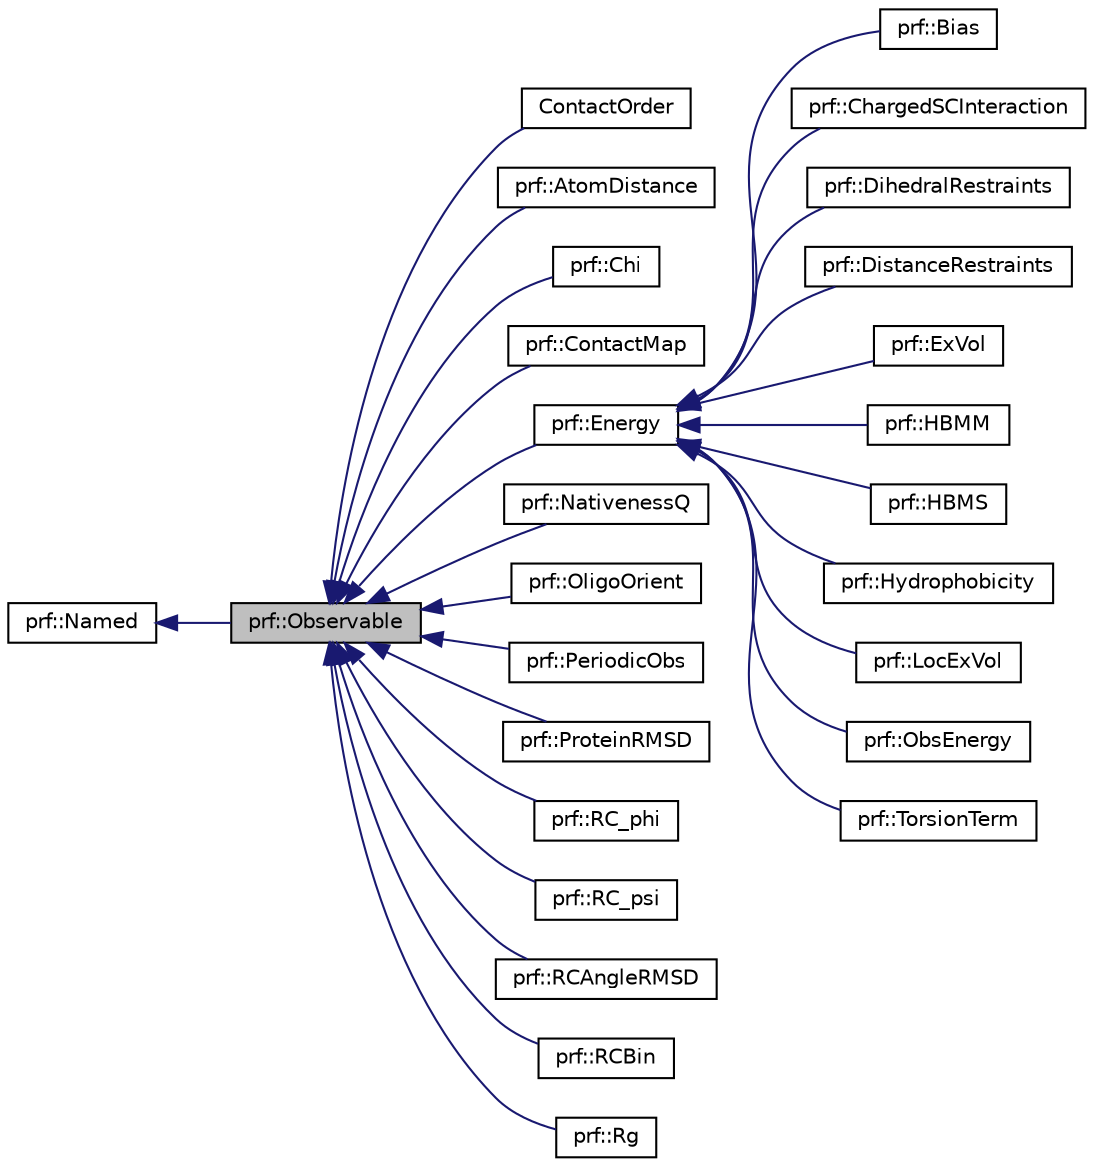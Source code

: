 digraph "prf::Observable"
{
  bgcolor="transparent";
  edge [fontname="Helvetica",fontsize="10",labelfontname="Helvetica",labelfontsize="10"];
  node [fontname="Helvetica",fontsize="10",shape=record];
  rankdir="LR";
  Node1 [label="prf::Observable",height=0.2,width=0.4,color="black", fillcolor="grey75", style="filled" fontcolor="black"];
  Node2 -> Node1 [dir="back",color="midnightblue",fontsize="10",style="solid",fontname="Helvetica"];
  Node2 [label="prf::Named",height=0.2,width=0.4,color="black",URL="$classprf_1_1Named.html",tooltip="Anything that has a name."];
  Node1 -> Node3 [dir="back",color="midnightblue",fontsize="10",style="solid",fontname="Helvetica"];
  Node3 [label="ContactOrder",height=0.2,width=0.4,color="black",URL="$classContactOrder.html",tooltip="Relative contact order."];
  Node1 -> Node4 [dir="back",color="midnightblue",fontsize="10",style="solid",fontname="Helvetica"];
  Node4 [label="prf::AtomDistance",height=0.2,width=0.4,color="black",URL="$classprf_1_1AtomDistance.html",tooltip="Distance between two designated atoms."];
  Node1 -> Node5 [dir="back",color="midnightblue",fontsize="10",style="solid",fontname="Helvetica"];
  Node5 [label="prf::Chi",height=0.2,width=0.4,color="black",URL="$classprf_1_1Chi.html",tooltip="A single side chain Chi angle as an observable."];
  Node1 -> Node6 [dir="back",color="midnightblue",fontsize="10",style="solid",fontname="Helvetica"];
  Node6 [label="prf::ContactMap",height=0.2,width=0.4,color="black",URL="$classprf_1_1ContactMap.html",tooltip="Utility to help keep track of a set of contacts."];
  Node1 -> Node7 [dir="back",color="midnightblue",fontsize="10",style="solid",fontname="Helvetica"];
  Node7 [label="prf::Energy",height=0.2,width=0.4,color="black",URL="$classprf_1_1Energy.html",tooltip="Energy base class."];
  Node7 -> Node8 [dir="back",color="midnightblue",fontsize="10",style="solid",fontname="Helvetica"];
  Node8 [label="prf::Bias",height=0.2,width=0.4,color="black",URL="$classprf_1_1Bias.html",tooltip="Bias or E_{loc}."];
  Node7 -> Node9 [dir="back",color="midnightblue",fontsize="10",style="solid",fontname="Helvetica"];
  Node9 [label="prf::ChargedSCInteraction",height=0.2,width=0.4,color="black",URL="$classprf_1_1ChargedSCInteraction.html",tooltip="Effective hydrophobic attraction between non-polar side chains."];
  Node7 -> Node10 [dir="back",color="midnightblue",fontsize="10",style="solid",fontname="Helvetica"];
  Node10 [label="prf::DihedralRestraints",height=0.2,width=0.4,color="black",URL="$classprf_1_1DihedralRestraints.html",tooltip="A restraint energy term based on dihedral angles."];
  Node7 -> Node11 [dir="back",color="midnightblue",fontsize="10",style="solid",fontname="Helvetica"];
  Node11 [label="prf::DistanceRestraints",height=0.2,width=0.4,color="black",URL="$classprf_1_1DistanceRestraints.html",tooltip="Distance restraints."];
  Node7 -> Node12 [dir="back",color="midnightblue",fontsize="10",style="solid",fontname="Helvetica"];
  Node12 [label="prf::ExVol",height=0.2,width=0.4,color="black",URL="$classprf_1_1ExVol.html",tooltip="The excluded volume term."];
  Node7 -> Node13 [dir="back",color="midnightblue",fontsize="10",style="solid",fontname="Helvetica"];
  Node13 [label="prf::HBMM",height=0.2,width=0.4,color="black",URL="$classprf_1_1HBMM.html",tooltip="The Backbone-Backbone hydrogen bond term."];
  Node7 -> Node14 [dir="back",color="midnightblue",fontsize="10",style="solid",fontname="Helvetica"];
  Node14 [label="prf::HBMS",height=0.2,width=0.4,color="black",URL="$classprf_1_1HBMS.html",tooltip="The Backbone-Sidechain hydrogen bond term."];
  Node7 -> Node15 [dir="back",color="midnightblue",fontsize="10",style="solid",fontname="Helvetica"];
  Node15 [label="prf::Hydrophobicity",height=0.2,width=0.4,color="black",URL="$classprf_1_1Hydrophobicity.html",tooltip="Effective hydrophobic attraction between non-polar side chains."];
  Node7 -> Node16 [dir="back",color="midnightblue",fontsize="10",style="solid",fontname="Helvetica"];
  Node16 [label="prf::LocExVol",height=0.2,width=0.4,color="black",URL="$classprf_1_1LocExVol.html",tooltip="Third-neighbour excluded volume contribution."];
  Node7 -> Node17 [dir="back",color="midnightblue",fontsize="10",style="solid",fontname="Helvetica"];
  Node17 [label="prf::ObsEnergy",height=0.2,width=0.4,color="black",URL="$classprf_1_1ObsEnergy.html",tooltip="This class provides an energy term based on an arbritrary Observable."];
  Node7 -> Node18 [dir="back",color="midnightblue",fontsize="10",style="solid",fontname="Helvetica"];
  Node18 [label="prf::TorsionTerm",height=0.2,width=0.4,color="black",URL="$classprf_1_1TorsionTerm.html",tooltip="Torsion angle potential."];
  Node1 -> Node19 [dir="back",color="midnightblue",fontsize="10",style="solid",fontname="Helvetica"];
  Node19 [label="prf::NativenessQ",height=0.2,width=0.4,color="black",URL="$classprf_1_1NativenessQ.html",tooltip="A measure of nativeness based on local environment of residues."];
  Node1 -> Node20 [dir="back",color="midnightblue",fontsize="10",style="solid",fontname="Helvetica"];
  Node20 [label="prf::OligoOrient",height=0.2,width=0.4,color="black",URL="$classprf_1_1OligoOrient.html",tooltip="Number of pairs of parallelly oriented peptides in oligomers."];
  Node1 -> Node21 [dir="back",color="midnightblue",fontsize="10",style="solid",fontname="Helvetica"];
  Node21 [label="prf::PeriodicObs",height=0.2,width=0.4,color="black",URL="$classprf_1_1PeriodicObs.html",tooltip="Minimize another Observable with respect to the periodoc box."];
  Node1 -> Node22 [dir="back",color="midnightblue",fontsize="10",style="solid",fontname="Helvetica"];
  Node22 [label="prf::ProteinRMSD",height=0.2,width=0.4,color="black",URL="$classprf_1_1ProteinRMSD.html",tooltip="RMSD evaluator between a file and a collection of atoms in the program."];
  Node1 -> Node23 [dir="back",color="midnightblue",fontsize="10",style="solid",fontname="Helvetica"];
  Node23 [label="prf::RC_phi",height=0.2,width=0.4,color="black",URL="$classprf_1_1RC__phi.html",tooltip="A single Ramachandran Phi angle as an observable."];
  Node1 -> Node24 [dir="back",color="midnightblue",fontsize="10",style="solid",fontname="Helvetica"];
  Node24 [label="prf::RC_psi",height=0.2,width=0.4,color="black",URL="$classprf_1_1RC__psi.html",tooltip="A single Ramachandran Psi angle as an observable."];
  Node1 -> Node25 [dir="back",color="midnightblue",fontsize="10",style="solid",fontname="Helvetica"];
  Node25 [label="prf::RCAngleRMSD",height=0.2,width=0.4,color="black",URL="$classprf_1_1RCAngleRMSD.html",tooltip="Root mean square deviation of Ramachandran angles."];
  Node1 -> Node26 [dir="back",color="midnightblue",fontsize="10",style="solid",fontname="Helvetica"];
  Node26 [label="prf::RCBin",height=0.2,width=0.4,color="black",URL="$classprf_1_1RCBin.html",tooltip="Secondary structure analyzer."];
  Node1 -> Node27 [dir="back",color="midnightblue",fontsize="10",style="solid",fontname="Helvetica"];
  Node27 [label="prf::Rg",height=0.2,width=0.4,color="black",URL="$classprf_1_1Rg.html",tooltip="Radius of gyration of a section of a protein chain."];
}
